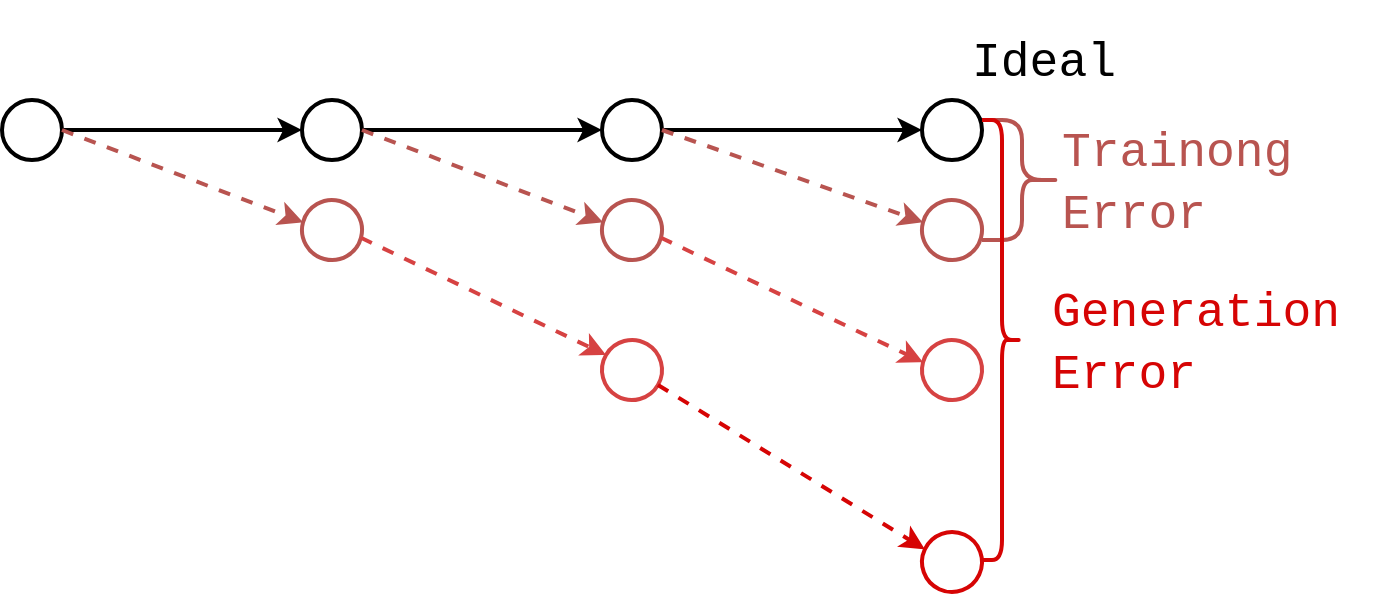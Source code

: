 <mxfile version="20.8.16" type="device"><diagram id="qvPvDpO2bWD0S2_efrJ_" name="exposure bias"><mxGraphModel dx="1137" dy="703" grid="1" gridSize="10" guides="1" tooltips="1" connect="1" arrows="1" fold="1" page="1" pageScale="1" pageWidth="827" pageHeight="1169" math="0" shadow="0"><root><mxCell id="0"/><mxCell id="1" parent="0"/><mxCell id="R2kE4WqJPsHpLzp2sH18-4" value="" style="ellipse;whiteSpace=wrap;html=1;aspect=fixed;strokeWidth=2;fillColor=none;" vertex="1" parent="1"><mxGeometry x="600" y="210" width="30" height="30" as="geometry"/></mxCell><mxCell id="R2kE4WqJPsHpLzp2sH18-5" value="" style="ellipse;whiteSpace=wrap;html=1;aspect=fixed;strokeWidth=2;fillColor=none;" vertex="1" parent="1"><mxGeometry x="440" y="210" width="30" height="30" as="geometry"/></mxCell><mxCell id="R2kE4WqJPsHpLzp2sH18-6" value="" style="ellipse;whiteSpace=wrap;html=1;aspect=fixed;strokeWidth=2;fillColor=none;" vertex="1" parent="1"><mxGeometry x="290" y="210" width="30" height="30" as="geometry"/></mxCell><mxCell id="R2kE4WqJPsHpLzp2sH18-7" value="" style="ellipse;whiteSpace=wrap;html=1;aspect=fixed;strokeWidth=2;fillColor=none;" vertex="1" parent="1"><mxGeometry x="140" y="210" width="30" height="30" as="geometry"/></mxCell><mxCell id="R2kE4WqJPsHpLzp2sH18-8" value="" style="endArrow=classic;html=1;rounded=0;exitX=1;exitY=0.5;exitDx=0;exitDy=0;entryX=0;entryY=0.5;entryDx=0;entryDy=0;strokeWidth=2;" edge="1" parent="1" source="R2kE4WqJPsHpLzp2sH18-7" target="R2kE4WqJPsHpLzp2sH18-6"><mxGeometry width="50" height="50" relative="1" as="geometry"><mxPoint x="390" y="460" as="sourcePoint"/><mxPoint x="440" y="410" as="targetPoint"/></mxGeometry></mxCell><mxCell id="R2kE4WqJPsHpLzp2sH18-9" value="" style="endArrow=classic;html=1;rounded=0;exitX=1;exitY=0.5;exitDx=0;exitDy=0;entryX=0;entryY=0.5;entryDx=0;entryDy=0;strokeWidth=2;" edge="1" parent="1" source="R2kE4WqJPsHpLzp2sH18-6" target="R2kE4WqJPsHpLzp2sH18-5"><mxGeometry width="50" height="50" relative="1" as="geometry"><mxPoint x="180" y="235" as="sourcePoint"/><mxPoint x="300" y="235" as="targetPoint"/></mxGeometry></mxCell><mxCell id="R2kE4WqJPsHpLzp2sH18-10" value="" style="endArrow=classic;html=1;rounded=0;exitX=1;exitY=0.5;exitDx=0;exitDy=0;entryX=0;entryY=0.5;entryDx=0;entryDy=0;strokeWidth=2;" edge="1" parent="1" source="R2kE4WqJPsHpLzp2sH18-5" target="R2kE4WqJPsHpLzp2sH18-4"><mxGeometry width="50" height="50" relative="1" as="geometry"><mxPoint x="330" y="235" as="sourcePoint"/><mxPoint x="450" y="235" as="targetPoint"/></mxGeometry></mxCell><mxCell id="R2kE4WqJPsHpLzp2sH18-11" value="" style="endArrow=classic;html=1;rounded=0;exitX=1;exitY=0.5;exitDx=0;exitDy=0;fillColor=#f8cecc;strokeColor=#b85450;strokeWidth=2;dashed=1;entryX=0;entryY=0.5;entryDx=0;entryDy=0;" edge="1" parent="1" source="R2kE4WqJPsHpLzp2sH18-7" target="R2kE4WqJPsHpLzp2sH18-16"><mxGeometry width="50" height="50" relative="1" as="geometry"><mxPoint x="340" y="245" as="sourcePoint"/><mxPoint x="300" y="270" as="targetPoint"/></mxGeometry></mxCell><mxCell id="R2kE4WqJPsHpLzp2sH18-12" value="" style="endArrow=classic;html=1;rounded=0;exitX=1;exitY=0.5;exitDx=0;exitDy=0;fillColor=#f8cecc;strokeColor=#b85450;strokeWidth=2;dashed=1;entryX=0;entryY=0.5;entryDx=0;entryDy=0;" edge="1" parent="1" source="R2kE4WqJPsHpLzp2sH18-6" target="R2kE4WqJPsHpLzp2sH18-15"><mxGeometry width="50" height="50" relative="1" as="geometry"><mxPoint x="320" y="225" as="sourcePoint"/><mxPoint x="450" y="270" as="targetPoint"/></mxGeometry></mxCell><mxCell id="R2kE4WqJPsHpLzp2sH18-13" value="" style="endArrow=classic;html=1;rounded=0;exitX=1;exitY=0.5;exitDx=0;exitDy=0;fillColor=#f8cecc;strokeColor=#b85450;strokeWidth=2;dashed=1;entryX=0;entryY=0.5;entryDx=0;entryDy=0;" edge="1" parent="1" source="R2kE4WqJPsHpLzp2sH18-5" target="R2kE4WqJPsHpLzp2sH18-14"><mxGeometry width="50" height="50" relative="1" as="geometry"><mxPoint x="471" y="225" as="sourcePoint"/><mxPoint x="601" y="270" as="targetPoint"/></mxGeometry></mxCell><mxCell id="R2kE4WqJPsHpLzp2sH18-14" value="" style="ellipse;whiteSpace=wrap;html=1;aspect=fixed;strokeWidth=2;fillColor=none;strokeColor=#b85450;rotation=15;" vertex="1" parent="1"><mxGeometry x="600" y="260" width="30" height="30" as="geometry"/></mxCell><mxCell id="R2kE4WqJPsHpLzp2sH18-15" value="" style="ellipse;whiteSpace=wrap;html=1;aspect=fixed;strokeWidth=2;fillColor=none;strokeColor=#b85450;rotation=15;" vertex="1" parent="1"><mxGeometry x="440" y="260" width="30" height="30" as="geometry"/></mxCell><mxCell id="R2kE4WqJPsHpLzp2sH18-16" value="" style="ellipse;whiteSpace=wrap;html=1;aspect=fixed;strokeWidth=2;fillColor=none;strokeColor=#b85450;rotation=15;" vertex="1" parent="1"><mxGeometry x="290" y="260" width="30" height="30" as="geometry"/></mxCell><mxCell id="R2kE4WqJPsHpLzp2sH18-19" value="" style="ellipse;whiteSpace=wrap;html=1;aspect=fixed;strokeWidth=2;fillColor=none;strokeColor=#D64242;rotation=15;" vertex="1" parent="1"><mxGeometry x="600" y="330" width="30" height="30" as="geometry"/></mxCell><mxCell id="R2kE4WqJPsHpLzp2sH18-20" value="" style="ellipse;whiteSpace=wrap;html=1;aspect=fixed;strokeWidth=2;fillColor=none;strokeColor=#D64242;rotation=30;" vertex="1" parent="1"><mxGeometry x="440" y="330" width="30" height="30" as="geometry"/></mxCell><mxCell id="R2kE4WqJPsHpLzp2sH18-21" value="" style="ellipse;whiteSpace=wrap;html=1;aspect=fixed;strokeWidth=2;fillColor=none;strokeColor=#D60404;rotation=25;" vertex="1" parent="1"><mxGeometry x="600" y="426" width="30" height="30" as="geometry"/></mxCell><mxCell id="R2kE4WqJPsHpLzp2sH18-22" value="" style="endArrow=classic;html=1;rounded=0;exitX=1;exitY=0.5;exitDx=0;exitDy=0;fillColor=#f8cecc;strokeColor=#D64242;strokeWidth=2;dashed=1;entryX=0;entryY=0.5;entryDx=0;entryDy=0;" edge="1" parent="1" source="R2kE4WqJPsHpLzp2sH18-16" target="R2kE4WqJPsHpLzp2sH18-20"><mxGeometry width="50" height="50" relative="1" as="geometry"><mxPoint x="180" y="235" as="sourcePoint"/><mxPoint x="300" y="285" as="targetPoint"/></mxGeometry></mxCell><mxCell id="R2kE4WqJPsHpLzp2sH18-23" value="" style="endArrow=classic;html=1;rounded=0;exitX=1;exitY=0.5;exitDx=0;exitDy=0;fillColor=#f8cecc;strokeColor=#D60404;strokeWidth=2;dashed=1;entryX=0;entryY=0.5;entryDx=0;entryDy=0;" edge="1" parent="1" source="R2kE4WqJPsHpLzp2sH18-20" target="R2kE4WqJPsHpLzp2sH18-21"><mxGeometry width="50" height="50" relative="1" as="geometry"><mxPoint x="330" y="295" as="sourcePoint"/><mxPoint x="450" y="355" as="targetPoint"/></mxGeometry></mxCell><mxCell id="R2kE4WqJPsHpLzp2sH18-24" value="" style="endArrow=classic;html=1;rounded=0;exitX=1;exitY=0.5;exitDx=0;exitDy=0;fillColor=#f8cecc;strokeColor=#D64242;strokeWidth=2;dashed=1;entryX=0;entryY=0.5;entryDx=0;entryDy=0;" edge="1" parent="1" source="R2kE4WqJPsHpLzp2sH18-15" target="R2kE4WqJPsHpLzp2sH18-19"><mxGeometry width="50" height="50" relative="1" as="geometry"><mxPoint x="480" y="235" as="sourcePoint"/><mxPoint x="610" y="285" as="targetPoint"/></mxGeometry></mxCell><mxCell id="R2kE4WqJPsHpLzp2sH18-25" value="&lt;h1&gt;&lt;font style=&quot;font-weight: normal;&quot; face=&quot;Courier New&quot;&gt;Ideal&lt;/font&gt;&lt;/h1&gt;" style="text;html=1;strokeColor=none;fillColor=none;spacing=5;spacingTop=-20;whiteSpace=wrap;overflow=hidden;rounded=0;fontStyle=0" vertex="1" parent="1"><mxGeometry x="620" y="170" width="90" height="30" as="geometry"/></mxCell><mxCell id="R2kE4WqJPsHpLzp2sH18-26" value="&lt;h1&gt;&lt;font style=&quot;font-weight: normal;&quot; color=&quot;#b85450&quot; face=&quot;Courier New&quot;&gt;Trainong Error&lt;/font&gt;&lt;/h1&gt;" style="text;html=1;strokeColor=none;fillColor=none;spacing=5;spacingTop=-20;whiteSpace=wrap;overflow=hidden;rounded=0;" vertex="1" parent="1"><mxGeometry x="665" y="215" width="140" height="70" as="geometry"/></mxCell><mxCell id="R2kE4WqJPsHpLzp2sH18-28" value="" style="shape=curlyBracket;whiteSpace=wrap;html=1;rounded=1;flipH=1;labelPosition=right;verticalLabelPosition=middle;align=left;verticalAlign=middle;strokeColor=#B85450;strokeWidth=2;fontFamily=Courier New;fontColor=#B85450;fillColor=none;" vertex="1" parent="1"><mxGeometry x="630" y="220" width="40" height="60" as="geometry"/></mxCell><mxCell id="R2kE4WqJPsHpLzp2sH18-29" value="" style="shape=curlyBracket;whiteSpace=wrap;html=1;rounded=1;flipH=1;labelPosition=right;verticalLabelPosition=middle;align=left;verticalAlign=middle;strokeColor=#D60404;strokeWidth=2;fontFamily=Courier New;fontColor=#B85450;fillColor=none;size=0.5;" vertex="1" parent="1"><mxGeometry x="630" y="220" width="20" height="220" as="geometry"/></mxCell><mxCell id="R2kE4WqJPsHpLzp2sH18-30" value="&lt;h1&gt;&lt;font style=&quot;font-weight: normal;&quot; color=&quot;#d60404&quot; face=&quot;Courier New&quot;&gt;Generation Error&lt;/font&gt;&lt;/h1&gt;" style="text;html=1;strokeColor=none;fillColor=none;spacing=5;spacingTop=-20;whiteSpace=wrap;overflow=hidden;rounded=0;" vertex="1" parent="1"><mxGeometry x="660" y="295" width="170" height="70" as="geometry"/></mxCell></root></mxGraphModel></diagram></mxfile>